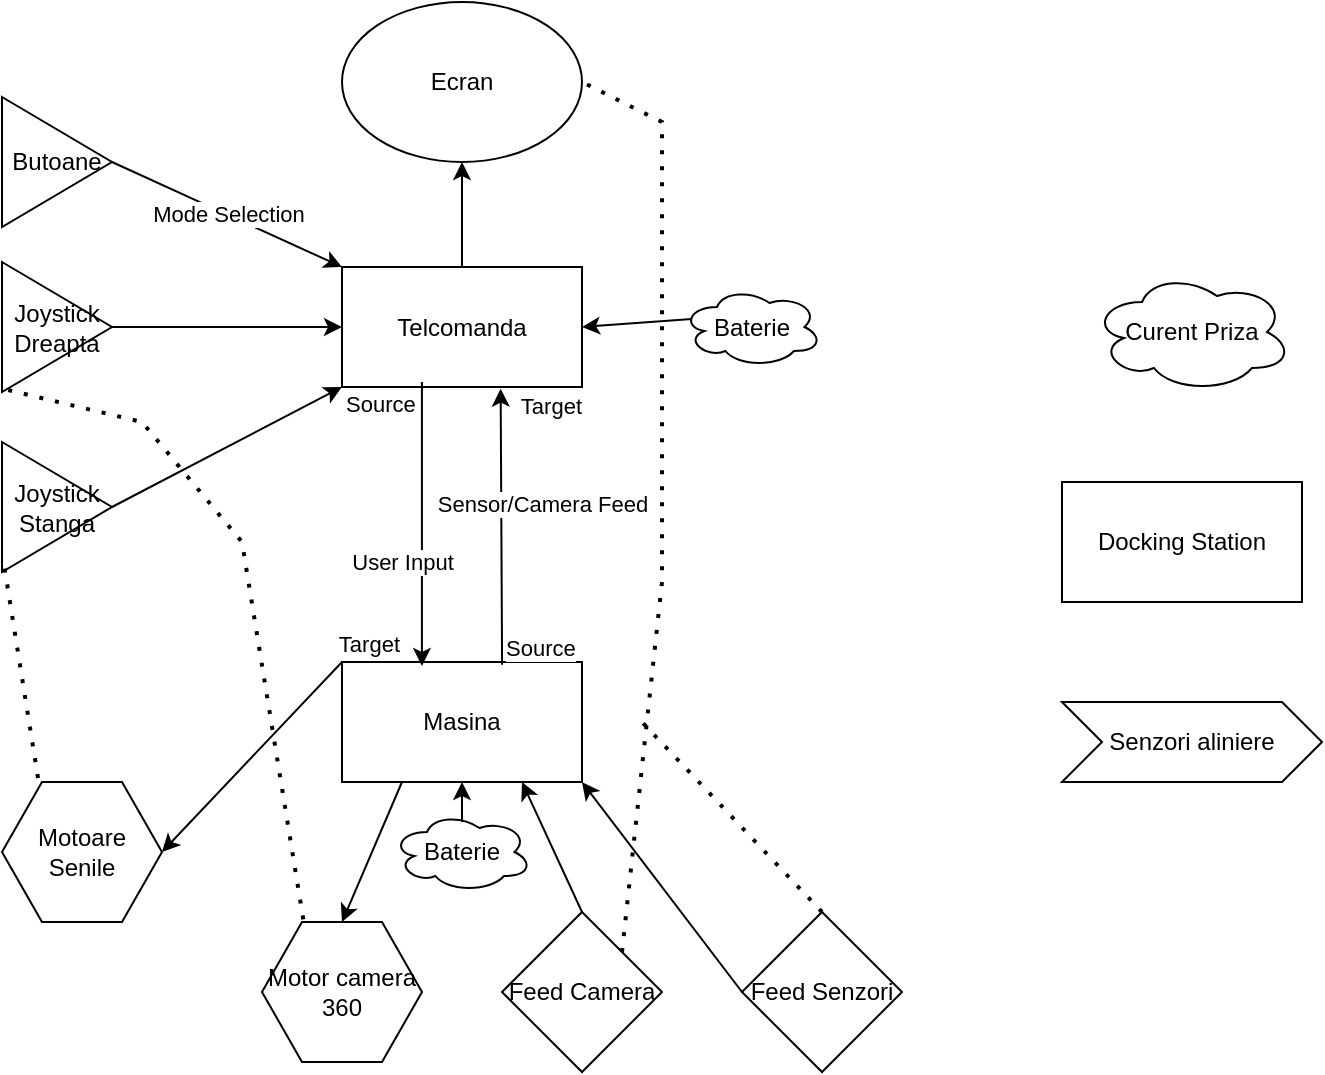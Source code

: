 <mxfile version="25.0.1">
  <diagram name="Page-1" id="8RXPoz2fXL3q1N4GwdsQ">
    <mxGraphModel dx="794" dy="412" grid="1" gridSize="10" guides="1" tooltips="1" connect="1" arrows="1" fold="1" page="1" pageScale="1" pageWidth="850" pageHeight="1100" math="0" shadow="0">
      <root>
        <mxCell id="0" />
        <mxCell id="1" parent="0" />
        <mxCell id="NG7vbvwCKuSEScKZe2QS-1" value="Telcomanda" style="rounded=0;whiteSpace=wrap;html=1;" vertex="1" parent="1">
          <mxGeometry x="240" y="162.5" width="120" height="60" as="geometry" />
        </mxCell>
        <mxCell id="NG7vbvwCKuSEScKZe2QS-2" value="Butoane" style="triangle;whiteSpace=wrap;html=1;rotation=0;" vertex="1" parent="1">
          <mxGeometry x="70" y="77.5" width="55" height="65" as="geometry" />
        </mxCell>
        <mxCell id="NG7vbvwCKuSEScKZe2QS-3" value="Joystick&lt;div&gt;Dreapta&lt;/div&gt;" style="triangle;whiteSpace=wrap;html=1;rotation=0;" vertex="1" parent="1">
          <mxGeometry x="70" y="160" width="55" height="65" as="geometry" />
        </mxCell>
        <mxCell id="NG7vbvwCKuSEScKZe2QS-4" value="Joystick&lt;div&gt;Stanga&lt;/div&gt;" style="triangle;whiteSpace=wrap;html=1;rotation=0;" vertex="1" parent="1">
          <mxGeometry x="70" y="250" width="55" height="65" as="geometry" />
        </mxCell>
        <mxCell id="NG7vbvwCKuSEScKZe2QS-5" value="Ecran" style="ellipse;whiteSpace=wrap;html=1;" vertex="1" parent="1">
          <mxGeometry x="240" y="30" width="120" height="80" as="geometry" />
        </mxCell>
        <mxCell id="NG7vbvwCKuSEScKZe2QS-6" value="" style="endArrow=classic;html=1;rounded=0;exitX=1;exitY=0.5;exitDx=0;exitDy=0;entryX=0;entryY=0.5;entryDx=0;entryDy=0;" edge="1" parent="1" source="NG7vbvwCKuSEScKZe2QS-3" target="NG7vbvwCKuSEScKZe2QS-1">
          <mxGeometry width="50" height="50" relative="1" as="geometry">
            <mxPoint x="350" y="260" as="sourcePoint" />
            <mxPoint x="400" y="210" as="targetPoint" />
          </mxGeometry>
        </mxCell>
        <mxCell id="NG7vbvwCKuSEScKZe2QS-8" value="" style="endArrow=classic;html=1;rounded=0;exitX=1;exitY=0.5;exitDx=0;exitDy=0;entryX=0;entryY=1;entryDx=0;entryDy=0;" edge="1" parent="1" source="NG7vbvwCKuSEScKZe2QS-4" target="NG7vbvwCKuSEScKZe2QS-1">
          <mxGeometry width="50" height="50" relative="1" as="geometry">
            <mxPoint x="350" y="260" as="sourcePoint" />
            <mxPoint x="400" y="210" as="targetPoint" />
          </mxGeometry>
        </mxCell>
        <mxCell id="NG7vbvwCKuSEScKZe2QS-9" value="" style="endArrow=classic;html=1;rounded=0;entryX=0.5;entryY=1;entryDx=0;entryDy=0;exitX=0.5;exitY=0;exitDx=0;exitDy=0;" edge="1" parent="1" source="NG7vbvwCKuSEScKZe2QS-1" target="NG7vbvwCKuSEScKZe2QS-5">
          <mxGeometry width="50" height="50" relative="1" as="geometry">
            <mxPoint x="350" y="260" as="sourcePoint" />
            <mxPoint x="400" y="210" as="targetPoint" />
          </mxGeometry>
        </mxCell>
        <mxCell id="NG7vbvwCKuSEScKZe2QS-11" value="Masina" style="rounded=0;whiteSpace=wrap;html=1;" vertex="1" parent="1">
          <mxGeometry x="240" y="360" width="120" height="60" as="geometry" />
        </mxCell>
        <mxCell id="NG7vbvwCKuSEScKZe2QS-12" value="" style="endArrow=classic;html=1;rounded=0;exitX=0.333;exitY=0.958;exitDx=0;exitDy=0;exitPerimeter=0;entryX=0.333;entryY=0.033;entryDx=0;entryDy=0;entryPerimeter=0;" edge="1" parent="1" source="NG7vbvwCKuSEScKZe2QS-1" target="NG7vbvwCKuSEScKZe2QS-11">
          <mxGeometry relative="1" as="geometry">
            <mxPoint x="370" y="390" as="sourcePoint" />
            <mxPoint x="530" y="390" as="targetPoint" />
          </mxGeometry>
        </mxCell>
        <mxCell id="NG7vbvwCKuSEScKZe2QS-13" value="User Input" style="edgeLabel;resizable=0;html=1;;align=center;verticalAlign=middle;" connectable="0" vertex="1" parent="NG7vbvwCKuSEScKZe2QS-12">
          <mxGeometry relative="1" as="geometry">
            <mxPoint x="-10" y="19" as="offset" />
          </mxGeometry>
        </mxCell>
        <mxCell id="NG7vbvwCKuSEScKZe2QS-14" value="Source" style="edgeLabel;resizable=0;html=1;;align=left;verticalAlign=bottom;" connectable="0" vertex="1" parent="NG7vbvwCKuSEScKZe2QS-12">
          <mxGeometry x="-1" relative="1" as="geometry">
            <mxPoint x="-40" y="20" as="offset" />
          </mxGeometry>
        </mxCell>
        <mxCell id="NG7vbvwCKuSEScKZe2QS-15" value="Target" style="edgeLabel;resizable=0;html=1;;align=right;verticalAlign=bottom;" connectable="0" vertex="1" parent="NG7vbvwCKuSEScKZe2QS-12">
          <mxGeometry x="1" relative="1" as="geometry">
            <mxPoint x="-10" y="-2" as="offset" />
          </mxGeometry>
        </mxCell>
        <mxCell id="NG7vbvwCKuSEScKZe2QS-19" value="Motoare Senile" style="shape=hexagon;perimeter=hexagonPerimeter2;whiteSpace=wrap;html=1;fixedSize=1;" vertex="1" parent="1">
          <mxGeometry x="70" y="420" width="80" height="70" as="geometry" />
        </mxCell>
        <mxCell id="NG7vbvwCKuSEScKZe2QS-20" value="" style="endArrow=none;dashed=1;html=1;dashPattern=1 3;strokeWidth=2;rounded=0;entryX=0.024;entryY=0.974;entryDx=0;entryDy=0;entryPerimeter=0;exitX=0.225;exitY=-0.029;exitDx=0;exitDy=0;exitPerimeter=0;" edge="1" parent="1" source="NG7vbvwCKuSEScKZe2QS-19" target="NG7vbvwCKuSEScKZe2QS-4">
          <mxGeometry width="50" height="50" relative="1" as="geometry">
            <mxPoint x="390" y="430" as="sourcePoint" />
            <mxPoint x="440" y="380" as="targetPoint" />
          </mxGeometry>
        </mxCell>
        <mxCell id="NG7vbvwCKuSEScKZe2QS-21" value="Motor camera&lt;div&gt;360&lt;/div&gt;" style="shape=hexagon;perimeter=hexagonPerimeter2;whiteSpace=wrap;html=1;fixedSize=1;" vertex="1" parent="1">
          <mxGeometry x="200" y="490" width="80" height="70" as="geometry" />
        </mxCell>
        <mxCell id="NG7vbvwCKuSEScKZe2QS-22" value="" style="endArrow=none;dashed=1;html=1;dashPattern=1 3;strokeWidth=2;rounded=0;entryX=0;entryY=0.974;entryDx=0;entryDy=0;entryPerimeter=0;exitX=0.258;exitY=-0.019;exitDx=0;exitDy=0;exitPerimeter=0;" edge="1" parent="1" source="NG7vbvwCKuSEScKZe2QS-21" target="NG7vbvwCKuSEScKZe2QS-3">
          <mxGeometry width="50" height="50" relative="1" as="geometry">
            <mxPoint x="390" y="430" as="sourcePoint" />
            <mxPoint x="440" y="380" as="targetPoint" />
            <Array as="points">
              <mxPoint x="190" y="300" />
              <mxPoint x="140" y="240" />
            </Array>
          </mxGeometry>
        </mxCell>
        <mxCell id="NG7vbvwCKuSEScKZe2QS-23" value="" style="endArrow=classic;html=1;rounded=0;exitX=1;exitY=0.5;exitDx=0;exitDy=0;entryX=0;entryY=0;entryDx=0;entryDy=0;" edge="1" parent="1" source="NG7vbvwCKuSEScKZe2QS-2" target="NG7vbvwCKuSEScKZe2QS-1">
          <mxGeometry relative="1" as="geometry">
            <mxPoint x="360" y="210" as="sourcePoint" />
            <mxPoint x="460" y="210" as="targetPoint" />
          </mxGeometry>
        </mxCell>
        <mxCell id="NG7vbvwCKuSEScKZe2QS-24" value="Mode Selection" style="edgeLabel;resizable=0;html=1;;align=center;verticalAlign=middle;" connectable="0" vertex="1" parent="NG7vbvwCKuSEScKZe2QS-23">
          <mxGeometry relative="1" as="geometry" />
        </mxCell>
        <mxCell id="NG7vbvwCKuSEScKZe2QS-25" value="" style="endArrow=classic;html=1;rounded=0;exitX=0;exitY=0;exitDx=0;exitDy=0;entryX=1;entryY=0.5;entryDx=0;entryDy=0;" edge="1" parent="1" source="NG7vbvwCKuSEScKZe2QS-11" target="NG7vbvwCKuSEScKZe2QS-19">
          <mxGeometry width="50" height="50" relative="1" as="geometry">
            <mxPoint x="390" y="430" as="sourcePoint" />
            <mxPoint x="440" y="380" as="targetPoint" />
          </mxGeometry>
        </mxCell>
        <mxCell id="NG7vbvwCKuSEScKZe2QS-26" value="" style="endArrow=classic;html=1;rounded=0;exitX=0.25;exitY=1;exitDx=0;exitDy=0;entryX=0.5;entryY=0;entryDx=0;entryDy=0;" edge="1" parent="1" source="NG7vbvwCKuSEScKZe2QS-11" target="NG7vbvwCKuSEScKZe2QS-21">
          <mxGeometry width="50" height="50" relative="1" as="geometry">
            <mxPoint x="390" y="430" as="sourcePoint" />
            <mxPoint x="440" y="380" as="targetPoint" />
          </mxGeometry>
        </mxCell>
        <mxCell id="NG7vbvwCKuSEScKZe2QS-27" value="Feed Camera" style="rhombus;whiteSpace=wrap;html=1;" vertex="1" parent="1">
          <mxGeometry x="320" y="485" width="80" height="80" as="geometry" />
        </mxCell>
        <mxCell id="NG7vbvwCKuSEScKZe2QS-28" value="" style="endArrow=classic;html=1;rounded=0;exitX=0.5;exitY=0;exitDx=0;exitDy=0;entryX=0.75;entryY=1;entryDx=0;entryDy=0;" edge="1" parent="1" source="NG7vbvwCKuSEScKZe2QS-27" target="NG7vbvwCKuSEScKZe2QS-11">
          <mxGeometry width="50" height="50" relative="1" as="geometry">
            <mxPoint x="390" y="430" as="sourcePoint" />
            <mxPoint x="440" y="380" as="targetPoint" />
          </mxGeometry>
        </mxCell>
        <mxCell id="NG7vbvwCKuSEScKZe2QS-29" value="" style="endArrow=none;dashed=1;html=1;dashPattern=1 3;strokeWidth=2;rounded=0;exitX=1;exitY=0;exitDx=0;exitDy=0;entryX=1;entryY=0.5;entryDx=0;entryDy=0;" edge="1" parent="1" source="NG7vbvwCKuSEScKZe2QS-27" target="NG7vbvwCKuSEScKZe2QS-5">
          <mxGeometry width="50" height="50" relative="1" as="geometry">
            <mxPoint x="390" y="430" as="sourcePoint" />
            <mxPoint x="390" y="80" as="targetPoint" />
            <Array as="points">
              <mxPoint x="400" y="320" />
              <mxPoint x="400" y="90" />
            </Array>
          </mxGeometry>
        </mxCell>
        <mxCell id="NG7vbvwCKuSEScKZe2QS-30" value="" style="endArrow=classic;html=1;rounded=0;exitX=0.667;exitY=0.022;exitDx=0;exitDy=0;exitPerimeter=0;entryX=0.661;entryY=1.014;entryDx=0;entryDy=0;entryPerimeter=0;" edge="1" parent="1" source="NG7vbvwCKuSEScKZe2QS-11" target="NG7vbvwCKuSEScKZe2QS-1">
          <mxGeometry relative="1" as="geometry">
            <mxPoint x="270" y="300" as="sourcePoint" />
            <mxPoint x="430" y="300" as="targetPoint" />
          </mxGeometry>
        </mxCell>
        <mxCell id="NG7vbvwCKuSEScKZe2QS-31" value="Sensor/Camera Feed" style="edgeLabel;resizable=0;html=1;;align=center;verticalAlign=middle;" connectable="0" vertex="1" parent="NG7vbvwCKuSEScKZe2QS-30">
          <mxGeometry relative="1" as="geometry">
            <mxPoint x="20" y="-12" as="offset" />
          </mxGeometry>
        </mxCell>
        <mxCell id="NG7vbvwCKuSEScKZe2QS-32" value="Source" style="edgeLabel;resizable=0;html=1;;align=left;verticalAlign=bottom;" connectable="0" vertex="1" parent="NG7vbvwCKuSEScKZe2QS-30">
          <mxGeometry x="-1" relative="1" as="geometry" />
        </mxCell>
        <mxCell id="NG7vbvwCKuSEScKZe2QS-33" value="Target" style="edgeLabel;resizable=0;html=1;;align=right;verticalAlign=bottom;" connectable="0" vertex="1" parent="NG7vbvwCKuSEScKZe2QS-30">
          <mxGeometry x="1" relative="1" as="geometry">
            <mxPoint x="41" y="17" as="offset" />
          </mxGeometry>
        </mxCell>
        <mxCell id="NG7vbvwCKuSEScKZe2QS-34" value="Feed Senzori" style="rhombus;whiteSpace=wrap;html=1;" vertex="1" parent="1">
          <mxGeometry x="440" y="485" width="80" height="80" as="geometry" />
        </mxCell>
        <mxCell id="NG7vbvwCKuSEScKZe2QS-35" value="" style="endArrow=classic;html=1;rounded=0;entryX=1;entryY=1;entryDx=0;entryDy=0;exitX=0;exitY=0.5;exitDx=0;exitDy=0;" edge="1" parent="1" source="NG7vbvwCKuSEScKZe2QS-34" target="NG7vbvwCKuSEScKZe2QS-11">
          <mxGeometry width="50" height="50" relative="1" as="geometry">
            <mxPoint x="320" y="530" as="sourcePoint" />
            <mxPoint x="370" y="480" as="targetPoint" />
          </mxGeometry>
        </mxCell>
        <mxCell id="NG7vbvwCKuSEScKZe2QS-36" value="" style="endArrow=none;dashed=1;html=1;dashPattern=1 3;strokeWidth=2;rounded=0;exitX=0.5;exitY=0;exitDx=0;exitDy=0;" edge="1" parent="1" source="NG7vbvwCKuSEScKZe2QS-34">
          <mxGeometry width="50" height="50" relative="1" as="geometry">
            <mxPoint x="320" y="530" as="sourcePoint" />
            <mxPoint x="390" y="390" as="targetPoint" />
          </mxGeometry>
        </mxCell>
        <mxCell id="NG7vbvwCKuSEScKZe2QS-37" value="Baterie" style="ellipse;shape=cloud;whiteSpace=wrap;html=1;" vertex="1" parent="1">
          <mxGeometry x="265" y="435" width="70" height="40" as="geometry" />
        </mxCell>
        <mxCell id="NG7vbvwCKuSEScKZe2QS-38" value="Baterie" style="ellipse;shape=cloud;whiteSpace=wrap;html=1;" vertex="1" parent="1">
          <mxGeometry x="410" y="172.5" width="70" height="40" as="geometry" />
        </mxCell>
        <mxCell id="NG7vbvwCKuSEScKZe2QS-41" value="" style="endArrow=classic;html=1;rounded=0;exitX=0.07;exitY=0.4;exitDx=0;exitDy=0;exitPerimeter=0;entryX=1;entryY=0.5;entryDx=0;entryDy=0;" edge="1" parent="1" source="NG7vbvwCKuSEScKZe2QS-38" target="NG7vbvwCKuSEScKZe2QS-1">
          <mxGeometry width="50" height="50" relative="1" as="geometry">
            <mxPoint x="330" y="190" as="sourcePoint" />
            <mxPoint x="380" y="140" as="targetPoint" />
          </mxGeometry>
        </mxCell>
        <mxCell id="NG7vbvwCKuSEScKZe2QS-42" value="" style="endArrow=classic;html=1;rounded=0;entryX=0.5;entryY=1;entryDx=0;entryDy=0;" edge="1" parent="1" target="NG7vbvwCKuSEScKZe2QS-11">
          <mxGeometry width="50" height="50" relative="1" as="geometry">
            <mxPoint x="300" y="440" as="sourcePoint" />
            <mxPoint x="380" y="540" as="targetPoint" />
          </mxGeometry>
        </mxCell>
        <mxCell id="NG7vbvwCKuSEScKZe2QS-43" value="Docking Station" style="rounded=0;whiteSpace=wrap;html=1;" vertex="1" parent="1">
          <mxGeometry x="600" y="270" width="120" height="60" as="geometry" />
        </mxCell>
        <mxCell id="NG7vbvwCKuSEScKZe2QS-44" value="Senzori aliniere" style="shape=step;perimeter=stepPerimeter;whiteSpace=wrap;html=1;fixedSize=1;" vertex="1" parent="1">
          <mxGeometry x="600" y="380" width="130" height="40" as="geometry" />
        </mxCell>
        <mxCell id="NG7vbvwCKuSEScKZe2QS-45" value="Curent Priza" style="ellipse;shape=cloud;whiteSpace=wrap;html=1;" vertex="1" parent="1">
          <mxGeometry x="615" y="165" width="100" height="60" as="geometry" />
        </mxCell>
      </root>
    </mxGraphModel>
  </diagram>
</mxfile>
